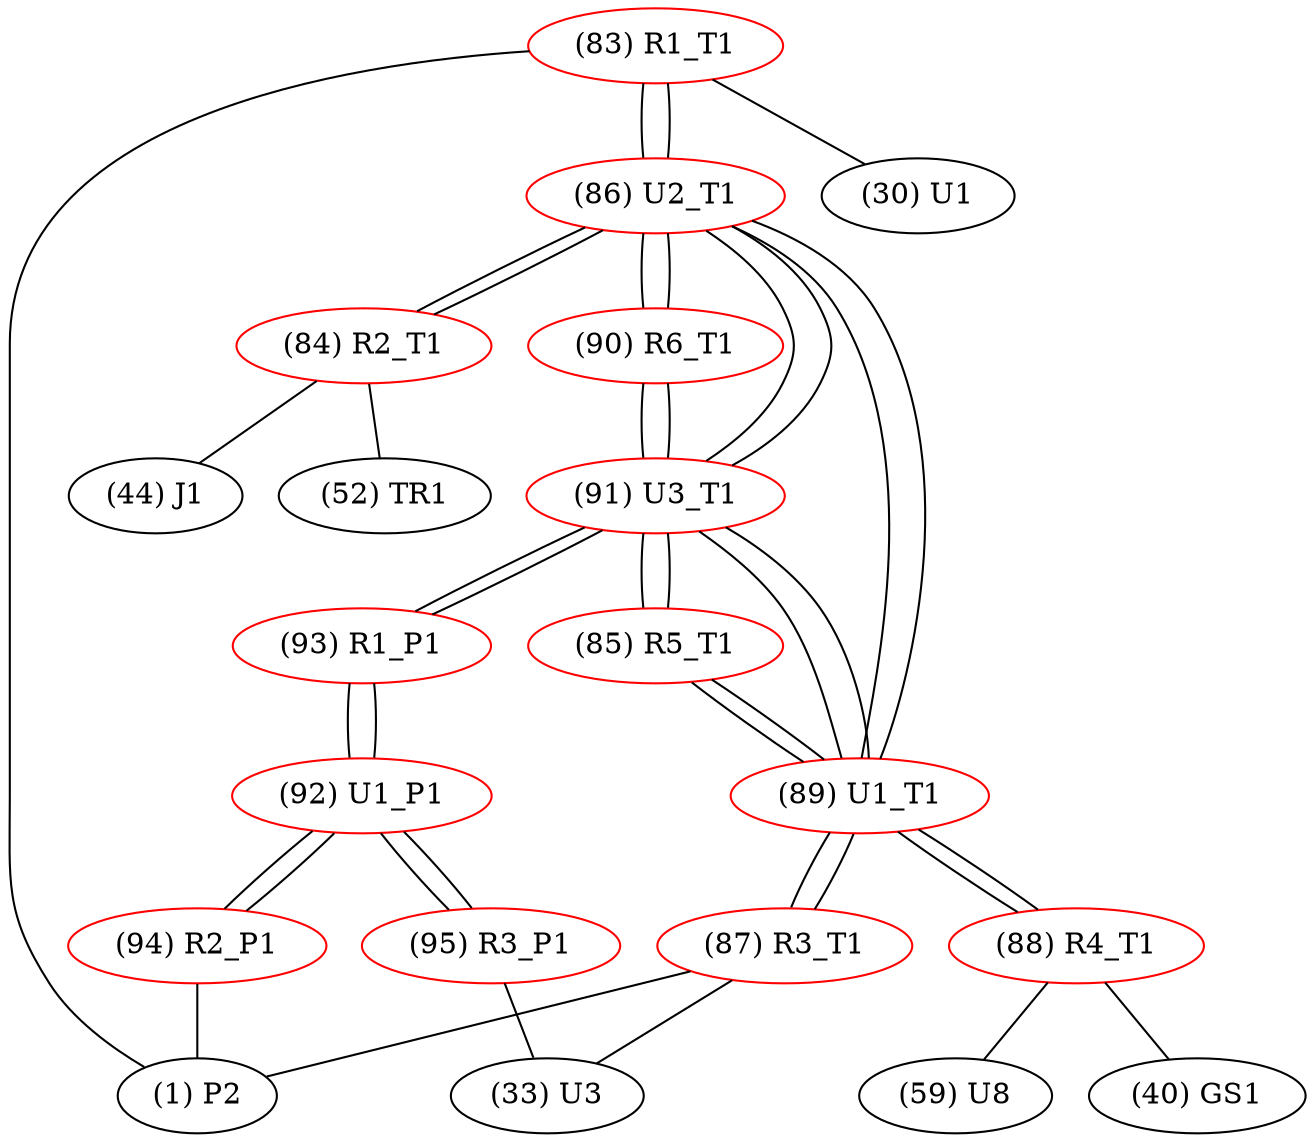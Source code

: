 graph {
	83 [label="(83) R1_T1" color=red]
	1 [label="(1) P2"]
	30 [label="(30) U1"]
	86 [label="(86) U2_T1"]
	84 [label="(84) R2_T1" color=red]
	44 [label="(44) J1"]
	52 [label="(52) TR1"]
	86 [label="(86) U2_T1"]
	85 [label="(85) R5_T1" color=red]
	91 [label="(91) U3_T1"]
	89 [label="(89) U1_T1"]
	86 [label="(86) U2_T1" color=red]
	91 [label="(91) U3_T1"]
	89 [label="(89) U1_T1"]
	84 [label="(84) R2_T1"]
	83 [label="(83) R1_T1"]
	90 [label="(90) R6_T1"]
	87 [label="(87) R3_T1" color=red]
	1 [label="(1) P2"]
	33 [label="(33) U3"]
	89 [label="(89) U1_T1"]
	88 [label="(88) R4_T1" color=red]
	59 [label="(59) U8"]
	40 [label="(40) GS1"]
	89 [label="(89) U1_T1"]
	89 [label="(89) U1_T1" color=red]
	88 [label="(88) R4_T1"]
	86 [label="(86) U2_T1"]
	91 [label="(91) U3_T1"]
	85 [label="(85) R5_T1"]
	87 [label="(87) R3_T1"]
	90 [label="(90) R6_T1" color=red]
	91 [label="(91) U3_T1"]
	86 [label="(86) U2_T1"]
	91 [label="(91) U3_T1" color=red]
	90 [label="(90) R6_T1"]
	85 [label="(85) R5_T1"]
	86 [label="(86) U2_T1"]
	89 [label="(89) U1_T1"]
	93 [label="(93) R1_P1"]
	92 [label="(92) U1_P1" color=red]
	95 [label="(95) R3_P1"]
	94 [label="(94) R2_P1"]
	93 [label="(93) R1_P1"]
	93 [label="(93) R1_P1" color=red]
	91 [label="(91) U3_T1"]
	92 [label="(92) U1_P1"]
	94 [label="(94) R2_P1" color=red]
	1 [label="(1) P2"]
	92 [label="(92) U1_P1"]
	95 [label="(95) R3_P1" color=red]
	33 [label="(33) U3"]
	92 [label="(92) U1_P1"]
	83 -- 1
	83 -- 30
	83 -- 86
	84 -- 44
	84 -- 52
	84 -- 86
	85 -- 91
	85 -- 89
	86 -- 91
	86 -- 89
	86 -- 84
	86 -- 83
	86 -- 90
	87 -- 1
	87 -- 33
	87 -- 89
	88 -- 59
	88 -- 40
	88 -- 89
	89 -- 88
	89 -- 86
	89 -- 91
	89 -- 85
	89 -- 87
	90 -- 91
	90 -- 86
	91 -- 90
	91 -- 85
	91 -- 86
	91 -- 89
	91 -- 93
	92 -- 95
	92 -- 94
	92 -- 93
	93 -- 91
	93 -- 92
	94 -- 1
	94 -- 92
	95 -- 33
	95 -- 92
}